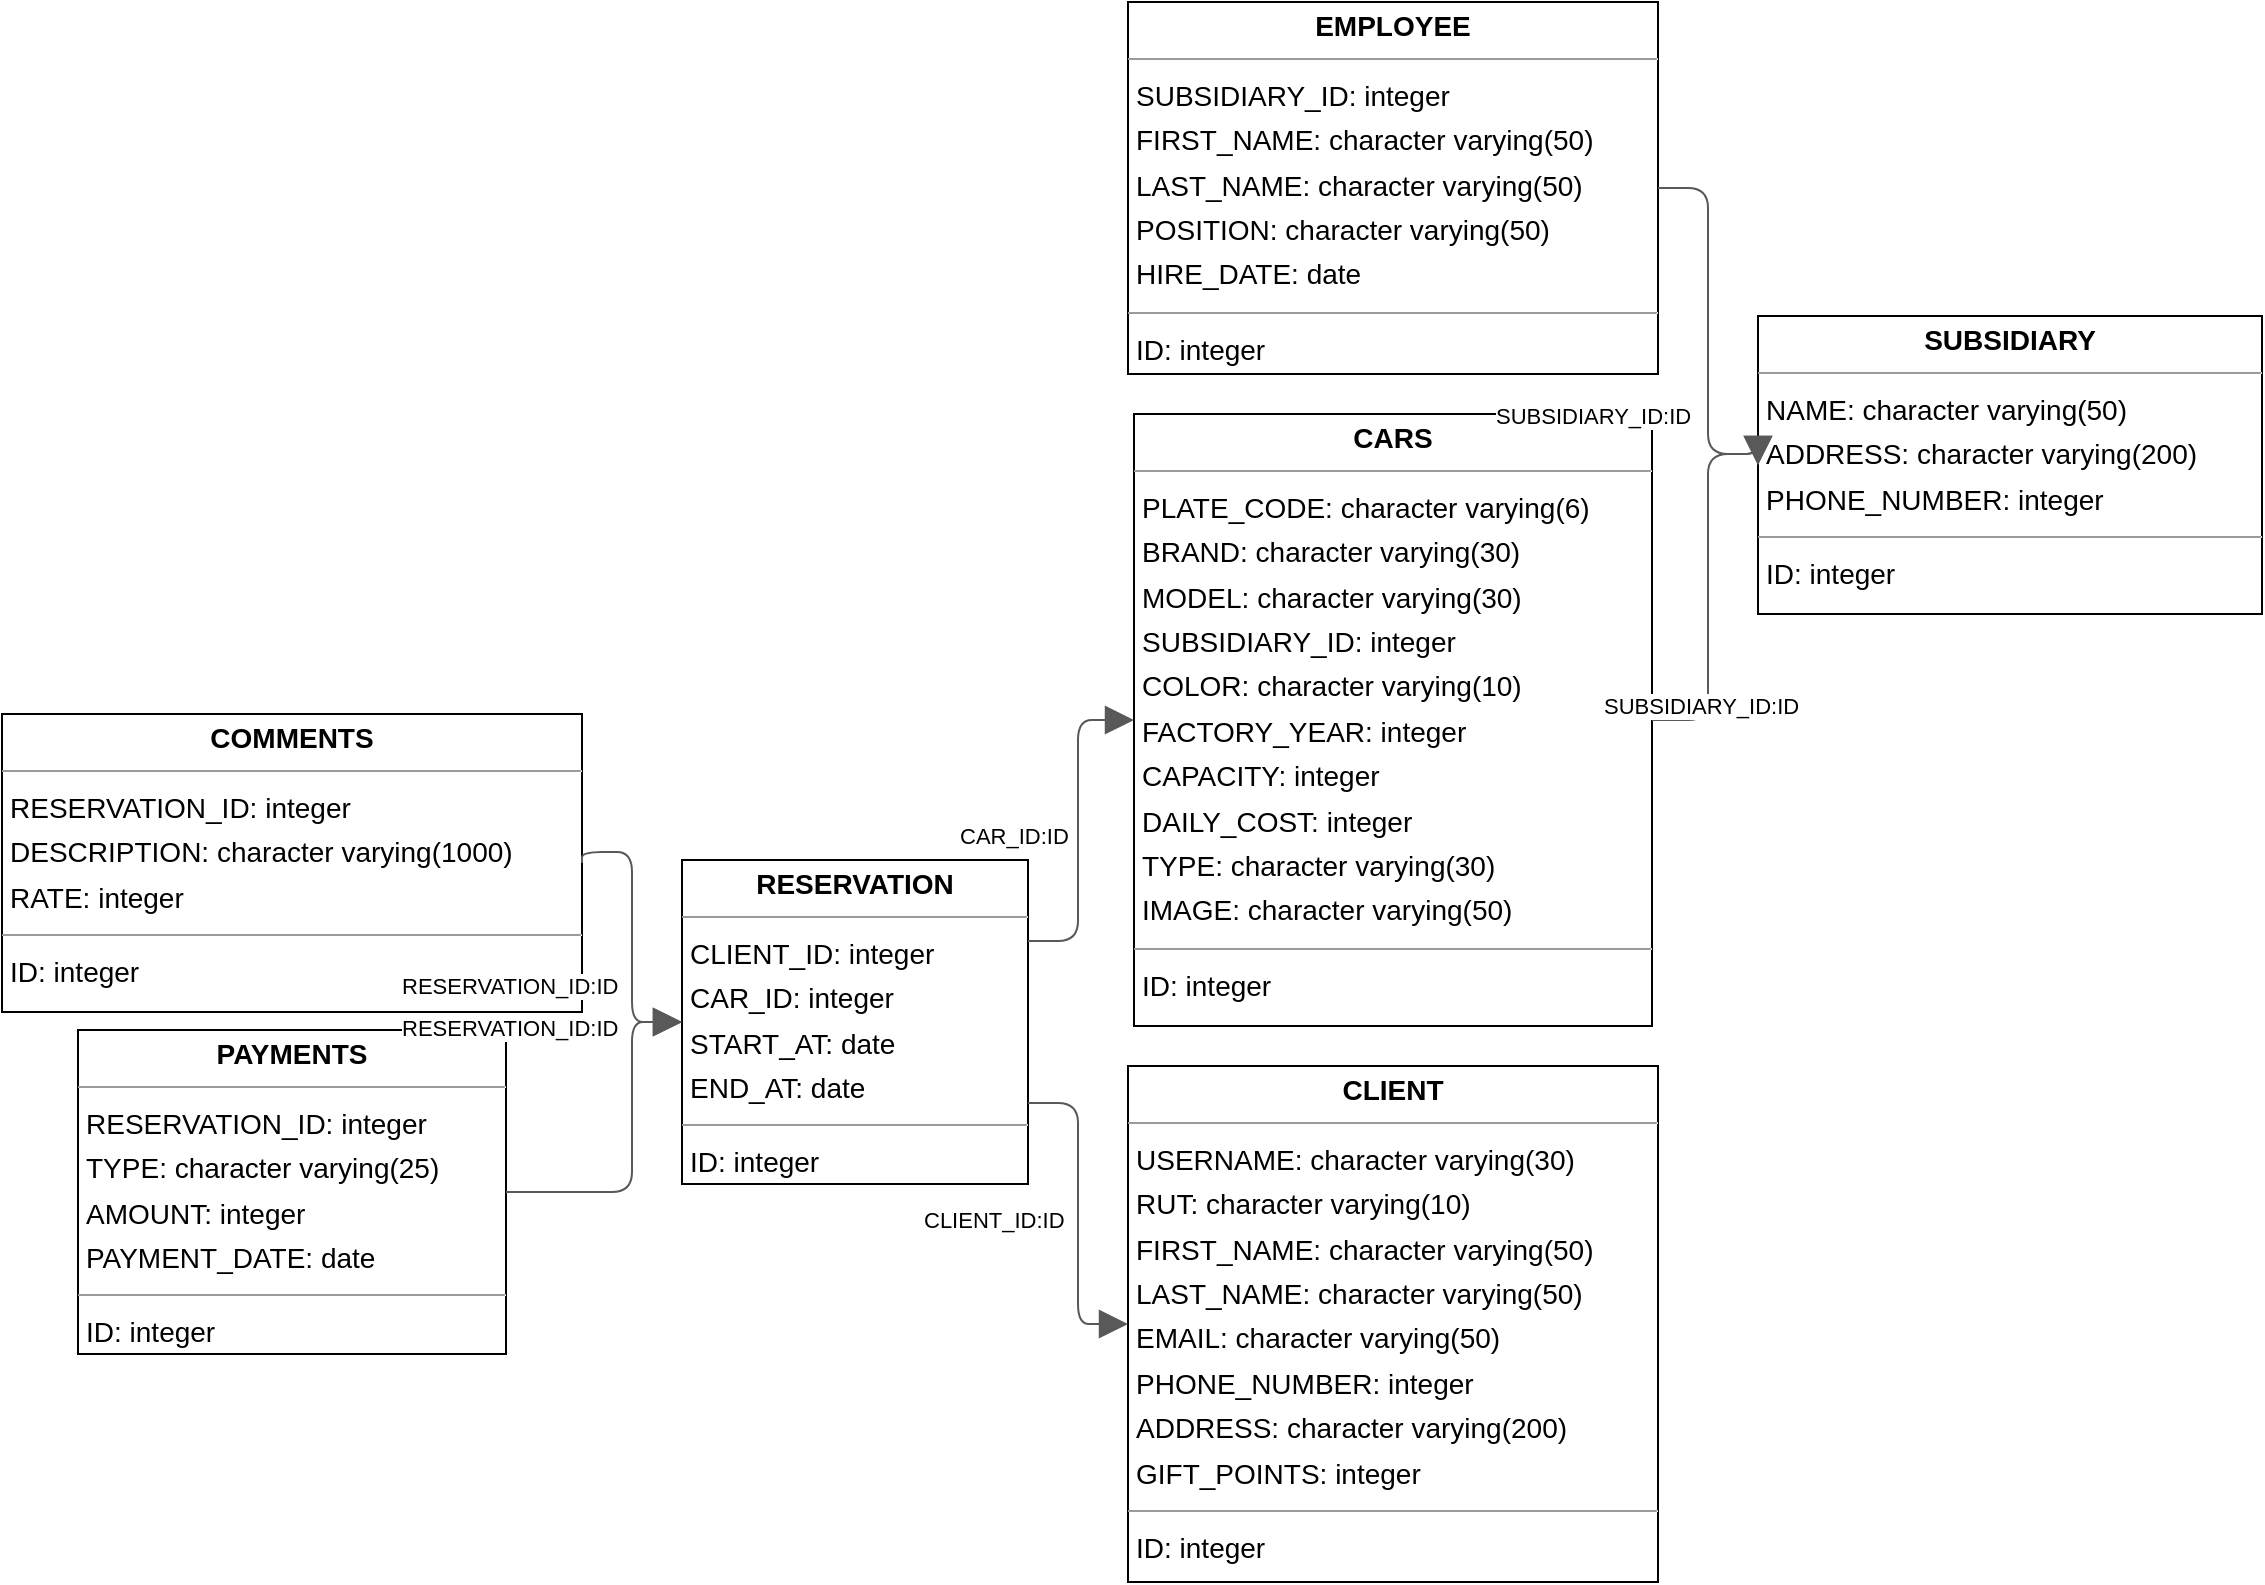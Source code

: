 <mxGraphModel dx="0" dy="0" grid="1" gridSize="10" guides="1" tooltips="1" connect="1" arrows="1" fold="1" page="0" pageScale="1" background="none" math="0" shadow="0">
  <root>
    <mxCell id="0" />
    <mxCell id="1" parent="0" />
    <mxCell id="node4" parent="1" vertex="1" value="&lt;p style=&quot;margin:0px;margin-top:4px;text-align:center;&quot;&gt;&lt;b&gt;CARS&lt;/b&gt;&lt;/p&gt;&lt;hr size=&quot;1&quot;/&gt;&lt;p style=&quot;margin:0 0 0 4px;line-height:1.6;&quot;&gt; PLATE_CODE: character varying(6)&lt;br/&gt; BRAND: character varying(30)&lt;br/&gt; MODEL: character varying(30)&lt;br/&gt; SUBSIDIARY_ID: integer&lt;br/&gt; COLOR: character varying(10)&lt;br/&gt; FACTORY_YEAR: integer&lt;br/&gt; CAPACITY: integer&lt;br/&gt; DAILY_COST: integer&lt;br/&gt; TYPE: character varying(30)&lt;br/&gt; IMAGE: character varying(50)&lt;/p&gt;&lt;hr size=&quot;1&quot;/&gt;&lt;p style=&quot;margin:0 0 0 4px;line-height:1.6;&quot;&gt; ID: integer&lt;/p&gt;" style="verticalAlign=top;align=left;overflow=fill;fontSize=14;fontFamily=Helvetica;html=1;rounded=0;shadow=0;comic=0;labelBackgroundColor=none;strokeWidth=1;">
      <mxGeometry x="391" y="53" width="259" height="306" as="geometry" />
    </mxCell>
    <mxCell id="node1" parent="1" vertex="1" value="&lt;p style=&quot;margin:0px;margin-top:4px;text-align:center;&quot;&gt;&lt;b&gt;CLIENT&lt;/b&gt;&lt;/p&gt;&lt;hr size=&quot;1&quot;/&gt;&lt;p style=&quot;margin:0 0 0 4px;line-height:1.6;&quot;&gt; USERNAME: character varying(30)&lt;br/&gt; RUT: character varying(10)&lt;br/&gt; FIRST_NAME: character varying(50)&lt;br/&gt; LAST_NAME: character varying(50)&lt;br/&gt; EMAIL: character varying(50)&lt;br/&gt; PHONE_NUMBER: integer&lt;br/&gt; ADDRESS: character varying(200)&lt;br/&gt; GIFT_POINTS: integer&lt;/p&gt;&lt;hr size=&quot;1&quot;/&gt;&lt;p style=&quot;margin:0 0 0 4px;line-height:1.6;&quot;&gt; ID: integer&lt;/p&gt;" style="verticalAlign=top;align=left;overflow=fill;fontSize=14;fontFamily=Helvetica;html=1;rounded=0;shadow=0;comic=0;labelBackgroundColor=none;strokeWidth=1;">
      <mxGeometry x="388" y="379" width="265" height="258" as="geometry" />
    </mxCell>
    <mxCell id="node5" parent="1" vertex="1" value="&lt;p style=&quot;margin:0px;margin-top:4px;text-align:center;&quot;&gt;&lt;b&gt;COMMENTS&lt;/b&gt;&lt;/p&gt;&lt;hr size=&quot;1&quot;/&gt;&lt;p style=&quot;margin:0 0 0 4px;line-height:1.6;&quot;&gt; RESERVATION_ID: integer&lt;br/&gt; DESCRIPTION: character varying(1000)&lt;br/&gt; RATE: integer&lt;/p&gt;&lt;hr size=&quot;1&quot;/&gt;&lt;p style=&quot;margin:0 0 0 4px;line-height:1.6;&quot;&gt; ID: integer&lt;/p&gt;" style="verticalAlign=top;align=left;overflow=fill;fontSize=14;fontFamily=Helvetica;html=1;rounded=0;shadow=0;comic=0;labelBackgroundColor=none;strokeWidth=1;">
      <mxGeometry x="-175" y="203" width="290" height="149" as="geometry" />
    </mxCell>
    <mxCell id="node3" parent="1" vertex="1" value="&lt;p style=&quot;margin:0px;margin-top:4px;text-align:center;&quot;&gt;&lt;b&gt;EMPLOYEE&lt;/b&gt;&lt;/p&gt;&lt;hr size=&quot;1&quot;/&gt;&lt;p style=&quot;margin:0 0 0 4px;line-height:1.6;&quot;&gt; SUBSIDIARY_ID: integer&lt;br/&gt; FIRST_NAME: character varying(50)&lt;br/&gt; LAST_NAME: character varying(50)&lt;br/&gt; POSITION: character varying(50)&lt;br/&gt; HIRE_DATE: date&lt;/p&gt;&lt;hr size=&quot;1&quot;/&gt;&lt;p style=&quot;margin:0 0 0 4px;line-height:1.6;&quot;&gt; ID: integer&lt;/p&gt;" style="verticalAlign=top;align=left;overflow=fill;fontSize=14;fontFamily=Helvetica;html=1;rounded=0;shadow=0;comic=0;labelBackgroundColor=none;strokeWidth=1;">
      <mxGeometry x="388" y="-153" width="265" height="186" as="geometry" />
    </mxCell>
    <mxCell id="node0" parent="1" vertex="1" value="&lt;p style=&quot;margin:0px;margin-top:4px;text-align:center;&quot;&gt;&lt;b&gt;PAYMENTS&lt;/b&gt;&lt;/p&gt;&lt;hr size=&quot;1&quot;/&gt;&lt;p style=&quot;margin:0 0 0 4px;line-height:1.6;&quot;&gt; RESERVATION_ID: integer&lt;br/&gt; TYPE: character varying(25)&lt;br/&gt; AMOUNT: integer&lt;br/&gt; PAYMENT_DATE: date&lt;/p&gt;&lt;hr size=&quot;1&quot;/&gt;&lt;p style=&quot;margin:0 0 0 4px;line-height:1.6;&quot;&gt; ID: integer&lt;/p&gt;" style="verticalAlign=top;align=left;overflow=fill;fontSize=14;fontFamily=Helvetica;html=1;rounded=0;shadow=0;comic=0;labelBackgroundColor=none;strokeWidth=1;">
      <mxGeometry x="-137" y="361" width="214" height="162" as="geometry" />
    </mxCell>
    <mxCell id="node2" parent="1" vertex="1" value="&lt;p style=&quot;margin:0px;margin-top:4px;text-align:center;&quot;&gt;&lt;b&gt;RESERVATION&lt;/b&gt;&lt;/p&gt;&lt;hr size=&quot;1&quot;/&gt;&lt;p style=&quot;margin:0 0 0 4px;line-height:1.6;&quot;&gt; CLIENT_ID: integer&lt;br/&gt; CAR_ID: integer&lt;br/&gt; START_AT: date&lt;br/&gt; END_AT: date&lt;/p&gt;&lt;hr size=&quot;1&quot;/&gt;&lt;p style=&quot;margin:0 0 0 4px;line-height:1.6;&quot;&gt; ID: integer&lt;/p&gt;" style="verticalAlign=top;align=left;overflow=fill;fontSize=14;fontFamily=Helvetica;html=1;rounded=0;shadow=0;comic=0;labelBackgroundColor=none;strokeWidth=1;">
      <mxGeometry x="165" y="276" width="173" height="162" as="geometry" />
    </mxCell>
    <mxCell id="node6" parent="1" vertex="1" value="&lt;p style=&quot;margin:0px;margin-top:4px;text-align:center;&quot;&gt;&lt;b&gt;SUBSIDIARY&lt;/b&gt;&lt;/p&gt;&lt;hr size=&quot;1&quot;/&gt;&lt;p style=&quot;margin:0 0 0 4px;line-height:1.6;&quot;&gt; NAME: character varying(50)&lt;br/&gt; ADDRESS: character varying(200)&lt;br/&gt; PHONE_NUMBER: integer&lt;/p&gt;&lt;hr size=&quot;1&quot;/&gt;&lt;p style=&quot;margin:0 0 0 4px;line-height:1.6;&quot;&gt; ID: integer&lt;/p&gt;" style="verticalAlign=top;align=left;overflow=fill;fontSize=14;fontFamily=Helvetica;html=1;rounded=0;shadow=0;comic=0;labelBackgroundColor=none;strokeWidth=1;">
      <mxGeometry x="703" y="4" width="252" height="149" as="geometry" />
    </mxCell>
    <mxCell id="edge0" edge="1" value="" parent="1" source="node4" target="node6" style="html=1;rounded=1;edgeStyle=orthogonalEdgeStyle;dashed=0;startArrow=none;endArrow=block;endSize=12;strokeColor=#595959;exitX=1.000;exitY=0.500;exitDx=0;exitDy=0;entryX=0.000;entryY=0.500;entryDx=0;entryDy=0;">
      <mxGeometry width="50" height="50" relative="1" as="geometry">
        <Array as="points">
          <mxPoint x="678" y="206" />
          <mxPoint x="678" y="73" />
        </Array>
      </mxGeometry>
    </mxCell>
    <mxCell id="label2" parent="edge0" vertex="1" connectable="0" value="SUBSIDIARY_ID:ID" style="edgeLabel;resizable=0;html=1;align=left;verticalAlign=top;strokeColor=default;">
      <mxGeometry x="624" y="186" as="geometry" />
    </mxCell>
    <mxCell id="edge1" edge="1" value="" parent="1" source="node5" target="node2" style="html=1;rounded=1;edgeStyle=orthogonalEdgeStyle;dashed=0;startArrow=none;endArrow=block;endSize=12;strokeColor=#595959;exitX=1.000;exitY=0.500;exitDx=0;exitDy=0;entryX=0.000;entryY=0.500;entryDx=0;entryDy=0;">
      <mxGeometry width="50" height="50" relative="1" as="geometry">
        <Array as="points">
          <mxPoint x="140" y="272" />
          <mxPoint x="140" y="357" />
        </Array>
      </mxGeometry>
    </mxCell>
    <mxCell id="label8" parent="edge1" vertex="1" connectable="0" value="RESERVATION_ID:ID" style="edgeLabel;resizable=0;html=1;align=left;verticalAlign=top;strokeColor=default;">
      <mxGeometry x="23" y="326" as="geometry" />
    </mxCell>
    <mxCell id="edge3" edge="1" value="" parent="1" source="node3" target="node6" style="html=1;rounded=1;edgeStyle=orthogonalEdgeStyle;dashed=0;startArrow=none;endArrow=block;endSize=12;strokeColor=#595959;exitX=1.000;exitY=0.500;exitDx=0;exitDy=0;entryX=0.000;entryY=0.500;entryDx=0;entryDy=0;">
      <mxGeometry width="50" height="50" relative="1" as="geometry">
        <Array as="points">
          <mxPoint x="678" y="-60" />
          <mxPoint x="678" y="73" />
        </Array>
      </mxGeometry>
    </mxCell>
    <mxCell id="label20" parent="edge3" vertex="1" connectable="0" value="SUBSIDIARY_ID:ID" style="edgeLabel;resizable=0;html=1;align=left;verticalAlign=top;strokeColor=default;">
      <mxGeometry x="570" y="41" as="geometry" />
    </mxCell>
    <mxCell id="edge5" edge="1" value="" parent="1" source="node0" target="node2" style="html=1;rounded=1;edgeStyle=orthogonalEdgeStyle;dashed=0;startArrow=none;endArrow=block;endSize=12;strokeColor=#595959;exitX=1.000;exitY=0.500;exitDx=0;exitDy=0;entryX=0.000;entryY=0.500;entryDx=0;entryDy=0;">
      <mxGeometry width="50" height="50" relative="1" as="geometry">
        <Array as="points">
          <mxPoint x="140" y="442" />
          <mxPoint x="140" y="357" />
        </Array>
      </mxGeometry>
    </mxCell>
    <mxCell id="label32" parent="edge5" vertex="1" connectable="0" value="RESERVATION_ID:ID" style="edgeLabel;resizable=0;html=1;align=left;verticalAlign=top;strokeColor=default;">
      <mxGeometry x="23" y="347" as="geometry" />
    </mxCell>
    <mxCell id="edge2" edge="1" value="" parent="1" source="node2" target="node4" style="html=1;rounded=1;edgeStyle=orthogonalEdgeStyle;dashed=0;startArrow=none;endArrow=block;endSize=12;strokeColor=#595959;exitX=1.000;exitY=0.250;exitDx=0;exitDy=0;entryX=0.000;entryY=0.500;entryDx=0;entryDy=0;">
      <mxGeometry width="50" height="50" relative="1" as="geometry">
        <Array as="points">
          <mxPoint x="363" y="317" />
          <mxPoint x="363" y="206" />
        </Array>
      </mxGeometry>
    </mxCell>
    <mxCell id="label14" parent="edge2" vertex="1" connectable="0" value="CAR_ID:ID" style="edgeLabel;resizable=0;html=1;align=left;verticalAlign=top;strokeColor=default;">
      <mxGeometry x="302" y="251" as="geometry" />
    </mxCell>
    <mxCell id="edge4" edge="1" value="" parent="1" source="node2" target="node1" style="html=1;rounded=1;edgeStyle=orthogonalEdgeStyle;dashed=0;startArrow=none;endArrow=block;endSize=12;strokeColor=#595959;exitX=1.000;exitY=0.750;exitDx=0;exitDy=0;entryX=0.000;entryY=0.500;entryDx=0;entryDy=0;">
      <mxGeometry width="50" height="50" relative="1" as="geometry">
        <Array as="points">
          <mxPoint x="363" y="398" />
          <mxPoint x="363" y="508" />
        </Array>
      </mxGeometry>
    </mxCell>
    <mxCell id="label26" parent="edge4" vertex="1" connectable="0" value="CLIENT_ID:ID" style="edgeLabel;resizable=0;html=1;align=left;verticalAlign=top;strokeColor=default;">
      <mxGeometry x="284" y="443" as="geometry" />
    </mxCell>
  </root>
</mxGraphModel>